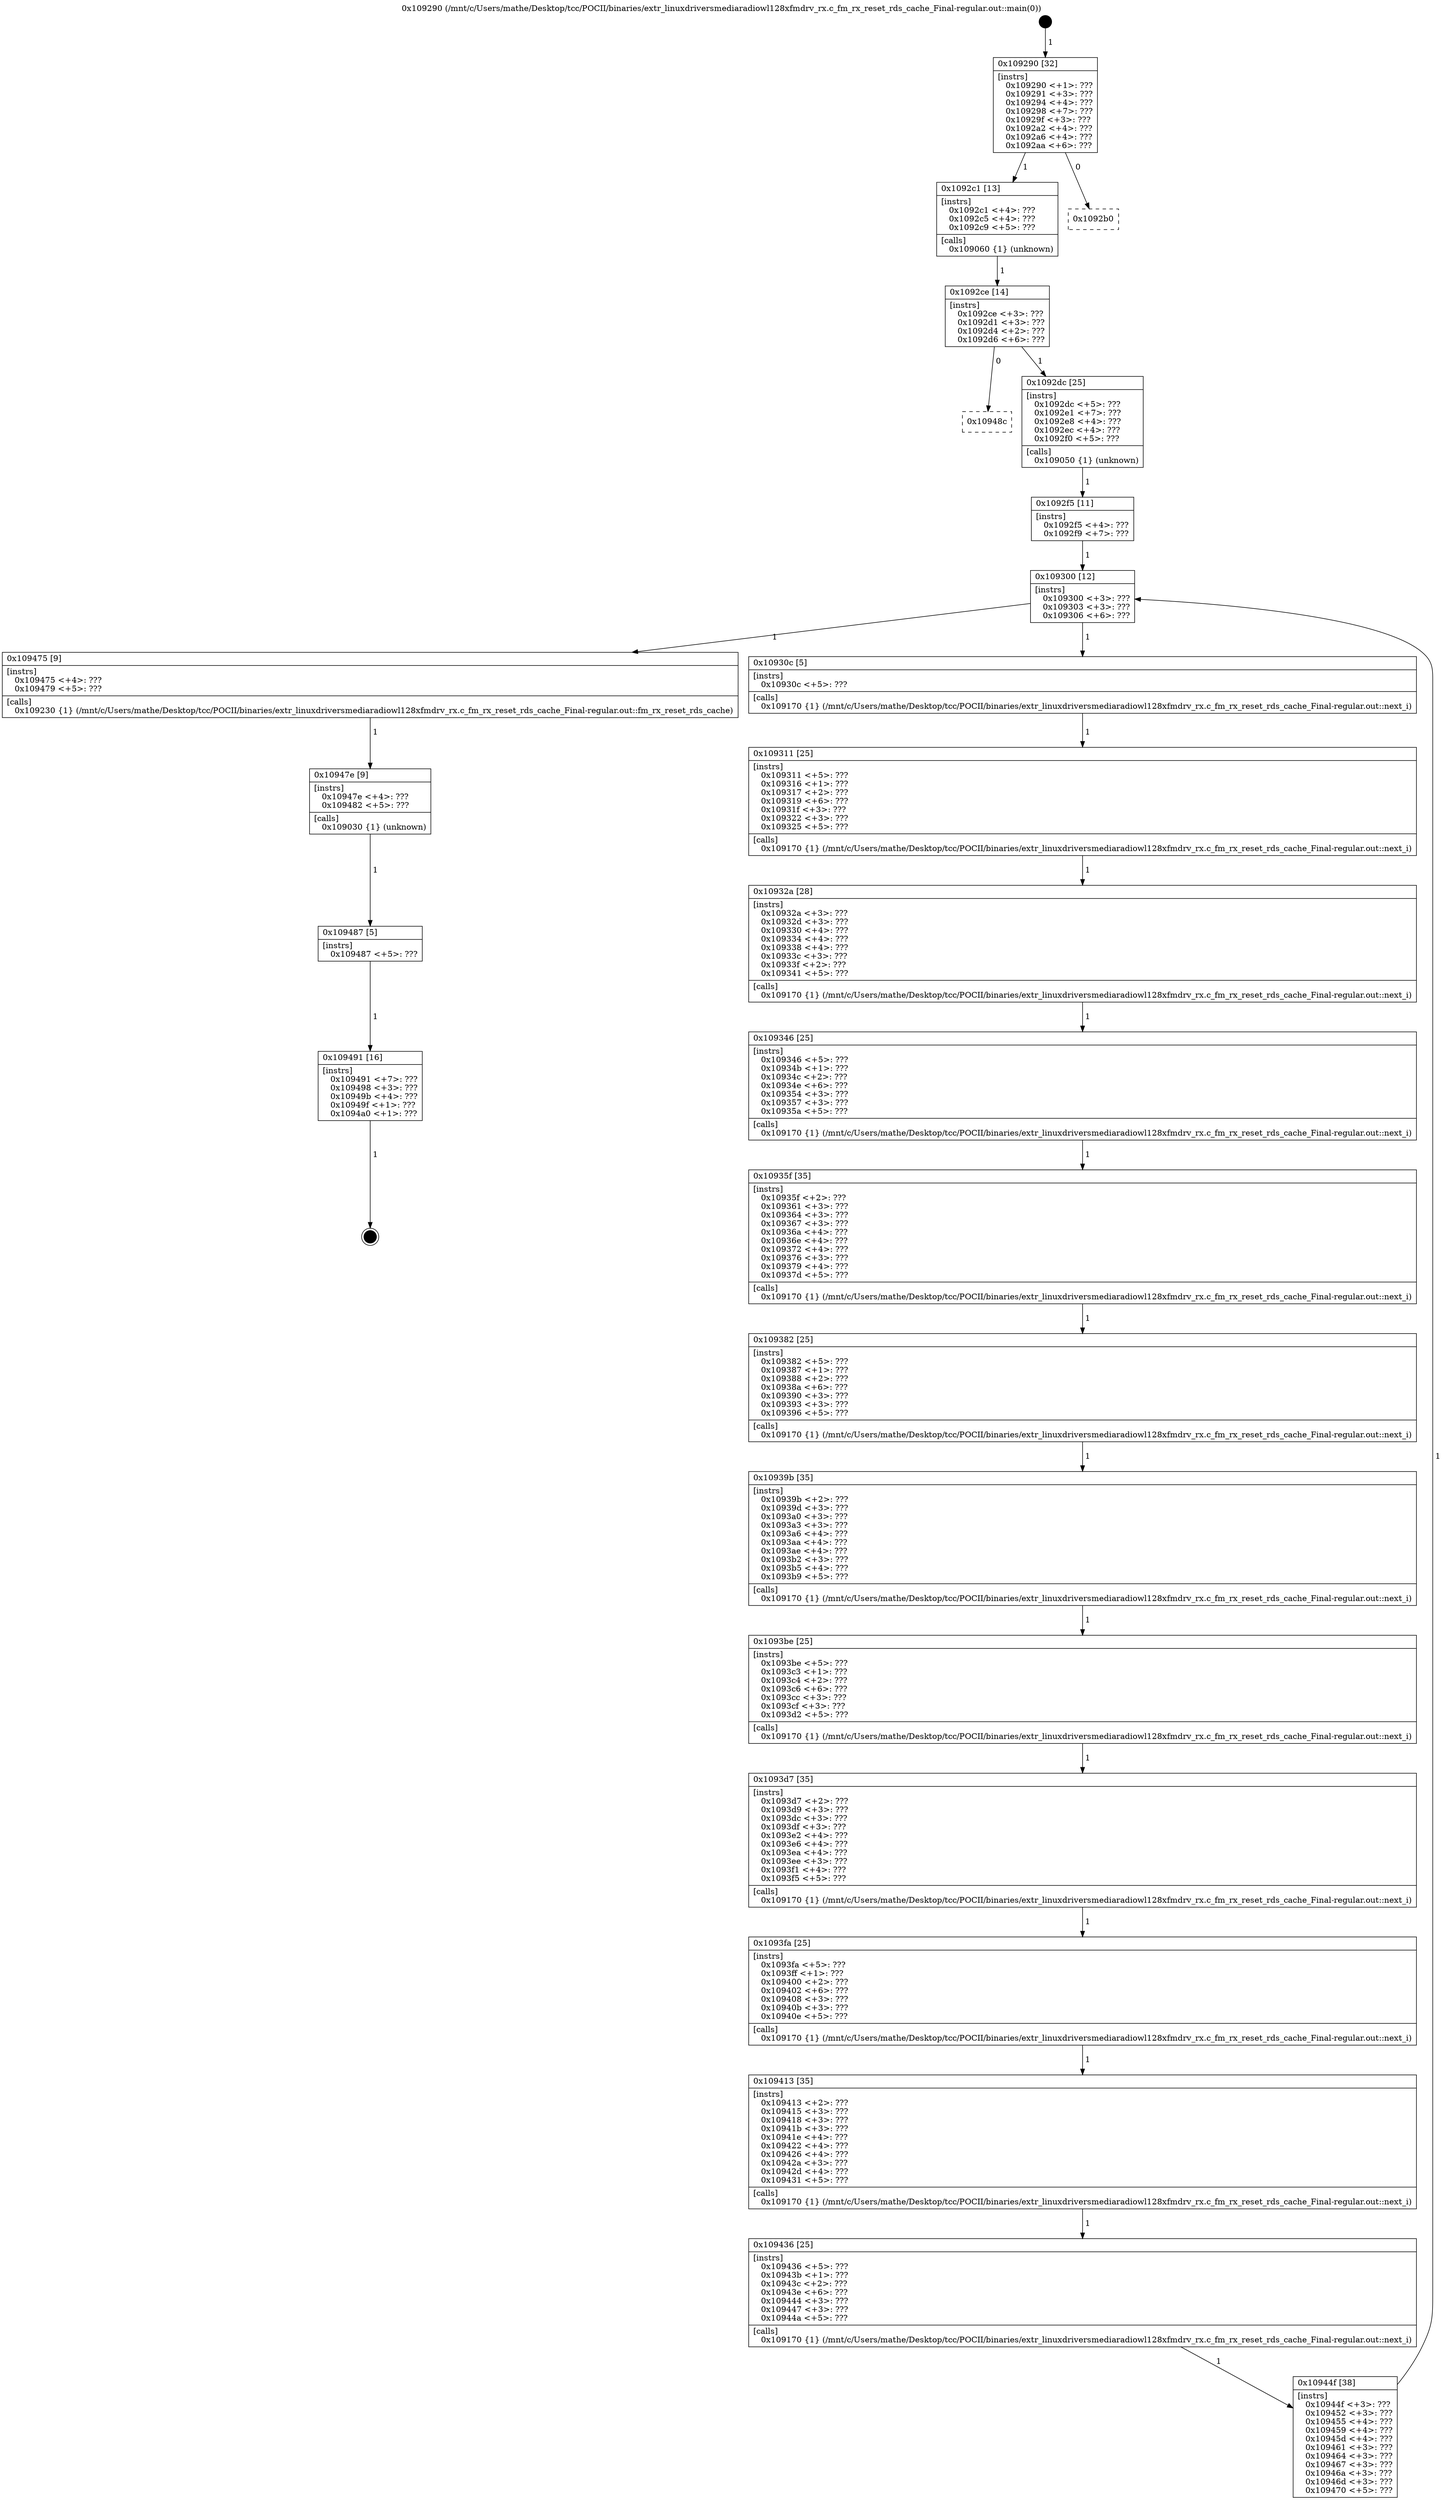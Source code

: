 digraph "0x109290" {
  label = "0x109290 (/mnt/c/Users/mathe/Desktop/tcc/POCII/binaries/extr_linuxdriversmediaradiowl128xfmdrv_rx.c_fm_rx_reset_rds_cache_Final-regular.out::main(0))"
  labelloc = "t"
  node[shape=record]

  Entry [label="",width=0.3,height=0.3,shape=circle,fillcolor=black,style=filled]
  "0x109290" [label="{
     0x109290 [32]\l
     | [instrs]\l
     &nbsp;&nbsp;0x109290 \<+1\>: ???\l
     &nbsp;&nbsp;0x109291 \<+3\>: ???\l
     &nbsp;&nbsp;0x109294 \<+4\>: ???\l
     &nbsp;&nbsp;0x109298 \<+7\>: ???\l
     &nbsp;&nbsp;0x10929f \<+3\>: ???\l
     &nbsp;&nbsp;0x1092a2 \<+4\>: ???\l
     &nbsp;&nbsp;0x1092a6 \<+4\>: ???\l
     &nbsp;&nbsp;0x1092aa \<+6\>: ???\l
  }"]
  "0x1092c1" [label="{
     0x1092c1 [13]\l
     | [instrs]\l
     &nbsp;&nbsp;0x1092c1 \<+4\>: ???\l
     &nbsp;&nbsp;0x1092c5 \<+4\>: ???\l
     &nbsp;&nbsp;0x1092c9 \<+5\>: ???\l
     | [calls]\l
     &nbsp;&nbsp;0x109060 \{1\} (unknown)\l
  }"]
  "0x1092b0" [label="{
     0x1092b0\l
  }", style=dashed]
  "0x1092ce" [label="{
     0x1092ce [14]\l
     | [instrs]\l
     &nbsp;&nbsp;0x1092ce \<+3\>: ???\l
     &nbsp;&nbsp;0x1092d1 \<+3\>: ???\l
     &nbsp;&nbsp;0x1092d4 \<+2\>: ???\l
     &nbsp;&nbsp;0x1092d6 \<+6\>: ???\l
  }"]
  "0x10948c" [label="{
     0x10948c\l
  }", style=dashed]
  "0x1092dc" [label="{
     0x1092dc [25]\l
     | [instrs]\l
     &nbsp;&nbsp;0x1092dc \<+5\>: ???\l
     &nbsp;&nbsp;0x1092e1 \<+7\>: ???\l
     &nbsp;&nbsp;0x1092e8 \<+4\>: ???\l
     &nbsp;&nbsp;0x1092ec \<+4\>: ???\l
     &nbsp;&nbsp;0x1092f0 \<+5\>: ???\l
     | [calls]\l
     &nbsp;&nbsp;0x109050 \{1\} (unknown)\l
  }"]
  Exit [label="",width=0.3,height=0.3,shape=circle,fillcolor=black,style=filled,peripheries=2]
  "0x109300" [label="{
     0x109300 [12]\l
     | [instrs]\l
     &nbsp;&nbsp;0x109300 \<+3\>: ???\l
     &nbsp;&nbsp;0x109303 \<+3\>: ???\l
     &nbsp;&nbsp;0x109306 \<+6\>: ???\l
  }"]
  "0x109475" [label="{
     0x109475 [9]\l
     | [instrs]\l
     &nbsp;&nbsp;0x109475 \<+4\>: ???\l
     &nbsp;&nbsp;0x109479 \<+5\>: ???\l
     | [calls]\l
     &nbsp;&nbsp;0x109230 \{1\} (/mnt/c/Users/mathe/Desktop/tcc/POCII/binaries/extr_linuxdriversmediaradiowl128xfmdrv_rx.c_fm_rx_reset_rds_cache_Final-regular.out::fm_rx_reset_rds_cache)\l
  }"]
  "0x10930c" [label="{
     0x10930c [5]\l
     | [instrs]\l
     &nbsp;&nbsp;0x10930c \<+5\>: ???\l
     | [calls]\l
     &nbsp;&nbsp;0x109170 \{1\} (/mnt/c/Users/mathe/Desktop/tcc/POCII/binaries/extr_linuxdriversmediaradiowl128xfmdrv_rx.c_fm_rx_reset_rds_cache_Final-regular.out::next_i)\l
  }"]
  "0x109311" [label="{
     0x109311 [25]\l
     | [instrs]\l
     &nbsp;&nbsp;0x109311 \<+5\>: ???\l
     &nbsp;&nbsp;0x109316 \<+1\>: ???\l
     &nbsp;&nbsp;0x109317 \<+2\>: ???\l
     &nbsp;&nbsp;0x109319 \<+6\>: ???\l
     &nbsp;&nbsp;0x10931f \<+3\>: ???\l
     &nbsp;&nbsp;0x109322 \<+3\>: ???\l
     &nbsp;&nbsp;0x109325 \<+5\>: ???\l
     | [calls]\l
     &nbsp;&nbsp;0x109170 \{1\} (/mnt/c/Users/mathe/Desktop/tcc/POCII/binaries/extr_linuxdriversmediaradiowl128xfmdrv_rx.c_fm_rx_reset_rds_cache_Final-regular.out::next_i)\l
  }"]
  "0x10932a" [label="{
     0x10932a [28]\l
     | [instrs]\l
     &nbsp;&nbsp;0x10932a \<+3\>: ???\l
     &nbsp;&nbsp;0x10932d \<+3\>: ???\l
     &nbsp;&nbsp;0x109330 \<+4\>: ???\l
     &nbsp;&nbsp;0x109334 \<+4\>: ???\l
     &nbsp;&nbsp;0x109338 \<+4\>: ???\l
     &nbsp;&nbsp;0x10933c \<+3\>: ???\l
     &nbsp;&nbsp;0x10933f \<+2\>: ???\l
     &nbsp;&nbsp;0x109341 \<+5\>: ???\l
     | [calls]\l
     &nbsp;&nbsp;0x109170 \{1\} (/mnt/c/Users/mathe/Desktop/tcc/POCII/binaries/extr_linuxdriversmediaradiowl128xfmdrv_rx.c_fm_rx_reset_rds_cache_Final-regular.out::next_i)\l
  }"]
  "0x109346" [label="{
     0x109346 [25]\l
     | [instrs]\l
     &nbsp;&nbsp;0x109346 \<+5\>: ???\l
     &nbsp;&nbsp;0x10934b \<+1\>: ???\l
     &nbsp;&nbsp;0x10934c \<+2\>: ???\l
     &nbsp;&nbsp;0x10934e \<+6\>: ???\l
     &nbsp;&nbsp;0x109354 \<+3\>: ???\l
     &nbsp;&nbsp;0x109357 \<+3\>: ???\l
     &nbsp;&nbsp;0x10935a \<+5\>: ???\l
     | [calls]\l
     &nbsp;&nbsp;0x109170 \{1\} (/mnt/c/Users/mathe/Desktop/tcc/POCII/binaries/extr_linuxdriversmediaradiowl128xfmdrv_rx.c_fm_rx_reset_rds_cache_Final-regular.out::next_i)\l
  }"]
  "0x10935f" [label="{
     0x10935f [35]\l
     | [instrs]\l
     &nbsp;&nbsp;0x10935f \<+2\>: ???\l
     &nbsp;&nbsp;0x109361 \<+3\>: ???\l
     &nbsp;&nbsp;0x109364 \<+3\>: ???\l
     &nbsp;&nbsp;0x109367 \<+3\>: ???\l
     &nbsp;&nbsp;0x10936a \<+4\>: ???\l
     &nbsp;&nbsp;0x10936e \<+4\>: ???\l
     &nbsp;&nbsp;0x109372 \<+4\>: ???\l
     &nbsp;&nbsp;0x109376 \<+3\>: ???\l
     &nbsp;&nbsp;0x109379 \<+4\>: ???\l
     &nbsp;&nbsp;0x10937d \<+5\>: ???\l
     | [calls]\l
     &nbsp;&nbsp;0x109170 \{1\} (/mnt/c/Users/mathe/Desktop/tcc/POCII/binaries/extr_linuxdriversmediaradiowl128xfmdrv_rx.c_fm_rx_reset_rds_cache_Final-regular.out::next_i)\l
  }"]
  "0x109382" [label="{
     0x109382 [25]\l
     | [instrs]\l
     &nbsp;&nbsp;0x109382 \<+5\>: ???\l
     &nbsp;&nbsp;0x109387 \<+1\>: ???\l
     &nbsp;&nbsp;0x109388 \<+2\>: ???\l
     &nbsp;&nbsp;0x10938a \<+6\>: ???\l
     &nbsp;&nbsp;0x109390 \<+3\>: ???\l
     &nbsp;&nbsp;0x109393 \<+3\>: ???\l
     &nbsp;&nbsp;0x109396 \<+5\>: ???\l
     | [calls]\l
     &nbsp;&nbsp;0x109170 \{1\} (/mnt/c/Users/mathe/Desktop/tcc/POCII/binaries/extr_linuxdriversmediaradiowl128xfmdrv_rx.c_fm_rx_reset_rds_cache_Final-regular.out::next_i)\l
  }"]
  "0x10939b" [label="{
     0x10939b [35]\l
     | [instrs]\l
     &nbsp;&nbsp;0x10939b \<+2\>: ???\l
     &nbsp;&nbsp;0x10939d \<+3\>: ???\l
     &nbsp;&nbsp;0x1093a0 \<+3\>: ???\l
     &nbsp;&nbsp;0x1093a3 \<+3\>: ???\l
     &nbsp;&nbsp;0x1093a6 \<+4\>: ???\l
     &nbsp;&nbsp;0x1093aa \<+4\>: ???\l
     &nbsp;&nbsp;0x1093ae \<+4\>: ???\l
     &nbsp;&nbsp;0x1093b2 \<+3\>: ???\l
     &nbsp;&nbsp;0x1093b5 \<+4\>: ???\l
     &nbsp;&nbsp;0x1093b9 \<+5\>: ???\l
     | [calls]\l
     &nbsp;&nbsp;0x109170 \{1\} (/mnt/c/Users/mathe/Desktop/tcc/POCII/binaries/extr_linuxdriversmediaradiowl128xfmdrv_rx.c_fm_rx_reset_rds_cache_Final-regular.out::next_i)\l
  }"]
  "0x1093be" [label="{
     0x1093be [25]\l
     | [instrs]\l
     &nbsp;&nbsp;0x1093be \<+5\>: ???\l
     &nbsp;&nbsp;0x1093c3 \<+1\>: ???\l
     &nbsp;&nbsp;0x1093c4 \<+2\>: ???\l
     &nbsp;&nbsp;0x1093c6 \<+6\>: ???\l
     &nbsp;&nbsp;0x1093cc \<+3\>: ???\l
     &nbsp;&nbsp;0x1093cf \<+3\>: ???\l
     &nbsp;&nbsp;0x1093d2 \<+5\>: ???\l
     | [calls]\l
     &nbsp;&nbsp;0x109170 \{1\} (/mnt/c/Users/mathe/Desktop/tcc/POCII/binaries/extr_linuxdriversmediaradiowl128xfmdrv_rx.c_fm_rx_reset_rds_cache_Final-regular.out::next_i)\l
  }"]
  "0x1093d7" [label="{
     0x1093d7 [35]\l
     | [instrs]\l
     &nbsp;&nbsp;0x1093d7 \<+2\>: ???\l
     &nbsp;&nbsp;0x1093d9 \<+3\>: ???\l
     &nbsp;&nbsp;0x1093dc \<+3\>: ???\l
     &nbsp;&nbsp;0x1093df \<+3\>: ???\l
     &nbsp;&nbsp;0x1093e2 \<+4\>: ???\l
     &nbsp;&nbsp;0x1093e6 \<+4\>: ???\l
     &nbsp;&nbsp;0x1093ea \<+4\>: ???\l
     &nbsp;&nbsp;0x1093ee \<+3\>: ???\l
     &nbsp;&nbsp;0x1093f1 \<+4\>: ???\l
     &nbsp;&nbsp;0x1093f5 \<+5\>: ???\l
     | [calls]\l
     &nbsp;&nbsp;0x109170 \{1\} (/mnt/c/Users/mathe/Desktop/tcc/POCII/binaries/extr_linuxdriversmediaradiowl128xfmdrv_rx.c_fm_rx_reset_rds_cache_Final-regular.out::next_i)\l
  }"]
  "0x1093fa" [label="{
     0x1093fa [25]\l
     | [instrs]\l
     &nbsp;&nbsp;0x1093fa \<+5\>: ???\l
     &nbsp;&nbsp;0x1093ff \<+1\>: ???\l
     &nbsp;&nbsp;0x109400 \<+2\>: ???\l
     &nbsp;&nbsp;0x109402 \<+6\>: ???\l
     &nbsp;&nbsp;0x109408 \<+3\>: ???\l
     &nbsp;&nbsp;0x10940b \<+3\>: ???\l
     &nbsp;&nbsp;0x10940e \<+5\>: ???\l
     | [calls]\l
     &nbsp;&nbsp;0x109170 \{1\} (/mnt/c/Users/mathe/Desktop/tcc/POCII/binaries/extr_linuxdriversmediaradiowl128xfmdrv_rx.c_fm_rx_reset_rds_cache_Final-regular.out::next_i)\l
  }"]
  "0x109413" [label="{
     0x109413 [35]\l
     | [instrs]\l
     &nbsp;&nbsp;0x109413 \<+2\>: ???\l
     &nbsp;&nbsp;0x109415 \<+3\>: ???\l
     &nbsp;&nbsp;0x109418 \<+3\>: ???\l
     &nbsp;&nbsp;0x10941b \<+3\>: ???\l
     &nbsp;&nbsp;0x10941e \<+4\>: ???\l
     &nbsp;&nbsp;0x109422 \<+4\>: ???\l
     &nbsp;&nbsp;0x109426 \<+4\>: ???\l
     &nbsp;&nbsp;0x10942a \<+3\>: ???\l
     &nbsp;&nbsp;0x10942d \<+4\>: ???\l
     &nbsp;&nbsp;0x109431 \<+5\>: ???\l
     | [calls]\l
     &nbsp;&nbsp;0x109170 \{1\} (/mnt/c/Users/mathe/Desktop/tcc/POCII/binaries/extr_linuxdriversmediaradiowl128xfmdrv_rx.c_fm_rx_reset_rds_cache_Final-regular.out::next_i)\l
  }"]
  "0x109436" [label="{
     0x109436 [25]\l
     | [instrs]\l
     &nbsp;&nbsp;0x109436 \<+5\>: ???\l
     &nbsp;&nbsp;0x10943b \<+1\>: ???\l
     &nbsp;&nbsp;0x10943c \<+2\>: ???\l
     &nbsp;&nbsp;0x10943e \<+6\>: ???\l
     &nbsp;&nbsp;0x109444 \<+3\>: ???\l
     &nbsp;&nbsp;0x109447 \<+3\>: ???\l
     &nbsp;&nbsp;0x10944a \<+5\>: ???\l
     | [calls]\l
     &nbsp;&nbsp;0x109170 \{1\} (/mnt/c/Users/mathe/Desktop/tcc/POCII/binaries/extr_linuxdriversmediaradiowl128xfmdrv_rx.c_fm_rx_reset_rds_cache_Final-regular.out::next_i)\l
  }"]
  "0x10944f" [label="{
     0x10944f [38]\l
     | [instrs]\l
     &nbsp;&nbsp;0x10944f \<+3\>: ???\l
     &nbsp;&nbsp;0x109452 \<+3\>: ???\l
     &nbsp;&nbsp;0x109455 \<+4\>: ???\l
     &nbsp;&nbsp;0x109459 \<+4\>: ???\l
     &nbsp;&nbsp;0x10945d \<+4\>: ???\l
     &nbsp;&nbsp;0x109461 \<+3\>: ???\l
     &nbsp;&nbsp;0x109464 \<+3\>: ???\l
     &nbsp;&nbsp;0x109467 \<+3\>: ???\l
     &nbsp;&nbsp;0x10946a \<+3\>: ???\l
     &nbsp;&nbsp;0x10946d \<+3\>: ???\l
     &nbsp;&nbsp;0x109470 \<+5\>: ???\l
  }"]
  "0x1092f5" [label="{
     0x1092f5 [11]\l
     | [instrs]\l
     &nbsp;&nbsp;0x1092f5 \<+4\>: ???\l
     &nbsp;&nbsp;0x1092f9 \<+7\>: ???\l
  }"]
  "0x10947e" [label="{
     0x10947e [9]\l
     | [instrs]\l
     &nbsp;&nbsp;0x10947e \<+4\>: ???\l
     &nbsp;&nbsp;0x109482 \<+5\>: ???\l
     | [calls]\l
     &nbsp;&nbsp;0x109030 \{1\} (unknown)\l
  }"]
  "0x109487" [label="{
     0x109487 [5]\l
     | [instrs]\l
     &nbsp;&nbsp;0x109487 \<+5\>: ???\l
  }"]
  "0x109491" [label="{
     0x109491 [16]\l
     | [instrs]\l
     &nbsp;&nbsp;0x109491 \<+7\>: ???\l
     &nbsp;&nbsp;0x109498 \<+3\>: ???\l
     &nbsp;&nbsp;0x10949b \<+4\>: ???\l
     &nbsp;&nbsp;0x10949f \<+1\>: ???\l
     &nbsp;&nbsp;0x1094a0 \<+1\>: ???\l
  }"]
  Entry -> "0x109290" [label=" 1"]
  "0x109290" -> "0x1092c1" [label=" 1"]
  "0x109290" -> "0x1092b0" [label=" 0"]
  "0x1092c1" -> "0x1092ce" [label=" 1"]
  "0x1092ce" -> "0x10948c" [label=" 0"]
  "0x1092ce" -> "0x1092dc" [label=" 1"]
  "0x109491" -> Exit [label=" 1"]
  "0x1092dc" -> "0x1092f5" [label=" 1"]
  "0x109300" -> "0x109475" [label=" 1"]
  "0x109300" -> "0x10930c" [label=" 1"]
  "0x10930c" -> "0x109311" [label=" 1"]
  "0x109311" -> "0x10932a" [label=" 1"]
  "0x10932a" -> "0x109346" [label=" 1"]
  "0x109346" -> "0x10935f" [label=" 1"]
  "0x10935f" -> "0x109382" [label=" 1"]
  "0x109382" -> "0x10939b" [label=" 1"]
  "0x10939b" -> "0x1093be" [label=" 1"]
  "0x1093be" -> "0x1093d7" [label=" 1"]
  "0x1093d7" -> "0x1093fa" [label=" 1"]
  "0x1093fa" -> "0x109413" [label=" 1"]
  "0x109413" -> "0x109436" [label=" 1"]
  "0x109436" -> "0x10944f" [label=" 1"]
  "0x1092f5" -> "0x109300" [label=" 1"]
  "0x10944f" -> "0x109300" [label=" 1"]
  "0x109475" -> "0x10947e" [label=" 1"]
  "0x10947e" -> "0x109487" [label=" 1"]
  "0x109487" -> "0x109491" [label=" 1"]
}
